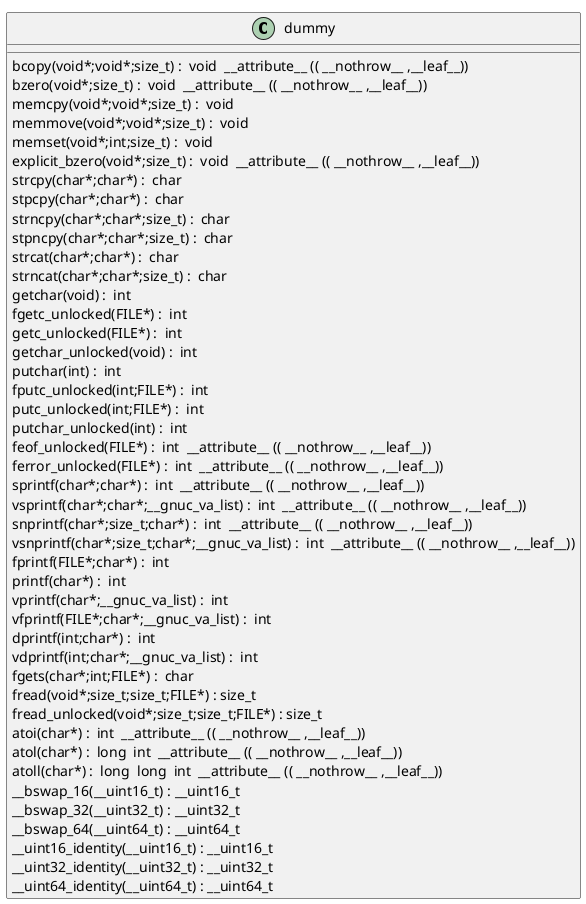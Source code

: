 @startuml
!pragma layout smetana
class dummy {
bcopy(void*;void*;size_t) :  void  __attribute__ (( __nothrow__ ,__leaf__)) [[[./../../.././qc/apps/lib/apps_ui.c.html#298]]]
bzero(void*;size_t) :  void  __attribute__ (( __nothrow__ ,__leaf__)) [[[./../../.././qc/apps/lib/apps_ui.c.html#305]]]
memcpy(void*;void*;size_t) :  void  [[[./../../.././qc/apps/lib/apps_ui.c.html#346]]]
memmove(void*;void*;size_t) :  void  [[[./../../.././qc/apps/lib/apps_ui.c.html#354]]]
memset(void*;int;size_t) :  void  [[[./../../.././qc/apps/lib/apps_ui.c.html#361]]]
explicit_bzero(void*;size_t) :  void  __attribute__ (( __nothrow__ ,__leaf__)) [[[./../../.././qc/apps/lib/apps_ui.c.html#374]]]
strcpy(char*;char*) :  char  [[[./../../.././qc/apps/lib/apps_ui.c.html#381]]]
stpcpy(char*;char*) :  char  [[[./../../.././qc/apps/lib/apps_ui.c.html#388]]]
strncpy(char*;char*;size_t) :  char  [[[./../../.././qc/apps/lib/apps_ui.c.html#396]]]
stpncpy(char*;char*;size_t) :  char  [[[./../../.././qc/apps/lib/apps_ui.c.html#406]]]
strcat(char*;char*) :  char  [[[./../../.././qc/apps/lib/apps_ui.c.html#413]]]
strncat(char*;char*;size_t) :  char  [[[./../../.././qc/apps/lib/apps_ui.c.html#420]]]
getchar(void) :  int  [[[./../../.././qc/apps/lib/apps_ui.c.html#1294]]]
fgetc_unlocked(FILE*) :  int  [[[./../../.././qc/apps/lib/apps_ui.c.html#1303]]]
getc_unlocked(FILE*) :  int  [[[./../../.././qc/apps/lib/apps_ui.c.html#1313]]]
getchar_unlocked(void) :  int  [[[./../../.././qc/apps/lib/apps_ui.c.html#1320]]]
putchar(int) :  int  [[[./../../.././qc/apps/lib/apps_ui.c.html#1329]]]
fputc_unlocked(int;FILE*) :  int  [[[./../../.././qc/apps/lib/apps_ui.c.html#1338]]]
putc_unlocked(int;FILE*) :  int  [[[./../../.././qc/apps/lib/apps_ui.c.html#1348]]]
putchar_unlocked(int) :  int  [[[./../../.././qc/apps/lib/apps_ui.c.html#1355]]]
feof_unlocked(FILE*) :  int  __attribute__ (( __nothrow__ ,__leaf__)) [[[./../../.././qc/apps/lib/apps_ui.c.html#1361]]]
ferror_unlocked(FILE*) :  int  __attribute__ (( __nothrow__ ,__leaf__)) [[[./../../.././qc/apps/lib/apps_ui.c.html#1368]]]
sprintf(char*;char*) :  int  __attribute__ (( __nothrow__ ,__leaf__)) [[[./../../.././qc/apps/lib/apps_ui.c.html#1387]]]
vsprintf(char*;char*;__gnuc_va_list) :  int  __attribute__ (( __nothrow__ ,__leaf__)) [[[./../../.././qc/apps/lib/apps_ui.c.html#1400]]]
snprintf(char*;size_t;char*) :  int  __attribute__ (( __nothrow__ ,__leaf__)) [[[./../../.././qc/apps/lib/apps_ui.c.html#1419]]]
vsnprintf(char*;size_t;char*;__gnuc_va_list) :  int  __attribute__ (( __nothrow__ ,__leaf__)) [[[./../../.././qc/apps/lib/apps_ui.c.html#1433]]]
fprintf(FILE*;char*) :  int  [[[./../../.././qc/apps/lib/apps_ui.c.html#1454]]]
printf(char*) :  int  [[[./../../.././qc/apps/lib/apps_ui.c.html#1461]]]
vprintf(char*;__gnuc_va_list) :  int  [[[./../../.././qc/apps/lib/apps_ui.c.html#1473]]]
vfprintf(FILE*;char*;__gnuc_va_list) :  int  [[[./../../.././qc/apps/lib/apps_ui.c.html#1483]]]
dprintf(int;char*) :  int  [[[./../../.././qc/apps/lib/apps_ui.c.html#1498]]]
vdprintf(int;char*;__gnuc_va_list) :  int  [[[./../../.././qc/apps/lib/apps_ui.c.html#1509]]]
fgets(char*;int;FILE*) :  char  [[[./../../.././qc/apps/lib/apps_ui.c.html#1528]]]
fread(void*;size_t;size_t;FILE*) : size_t [[[./../../.././qc/apps/lib/apps_ui.c.html#1554]]]
fread_unlocked(void*;size_t;size_t;FILE*) : size_t [[[./../../.././qc/apps/lib/apps_ui.c.html#1581]]]
atoi(char*) :  int  __attribute__ (( __nothrow__ ,__leaf__)) [[[./../../.././qc/apps/lib/apps_ui.c.html#1741]]]
atol(char*) :  long  int  __attribute__ (( __nothrow__ ,__leaf__)) [[[./../../.././qc/apps/lib/apps_ui.c.html#1746]]]
atoll(char*) :  long  long  int  __attribute__ (( __nothrow__ ,__leaf__)) [[[./../../.././qc/apps/lib/apps_ui.c.html#1753]]]
__bswap_16(__uint16_t) : __uint16_t [[[./../../.././qc/apps/lib/apps_ui.c.html#1900]]]
__bswap_32(__uint32_t) : __uint32_t [[[./../../.././qc/apps/lib/apps_ui.c.html#1915]]]
__bswap_64(__uint64_t) : __uint64_t [[[./../../.././qc/apps/lib/apps_ui.c.html#1925]]]
__uint16_identity(__uint16_t) : __uint16_t [[[./../../.././qc/apps/lib/apps_ui.c.html#1937]]]
__uint32_identity(__uint32_t) : __uint32_t [[[./../../.././qc/apps/lib/apps_ui.c.html#1943]]]
__uint64_identity(__uint64_t) : __uint64_t [[[./../../.././qc/apps/lib/apps_ui.c.html#1949]]]
} 
@enduml
